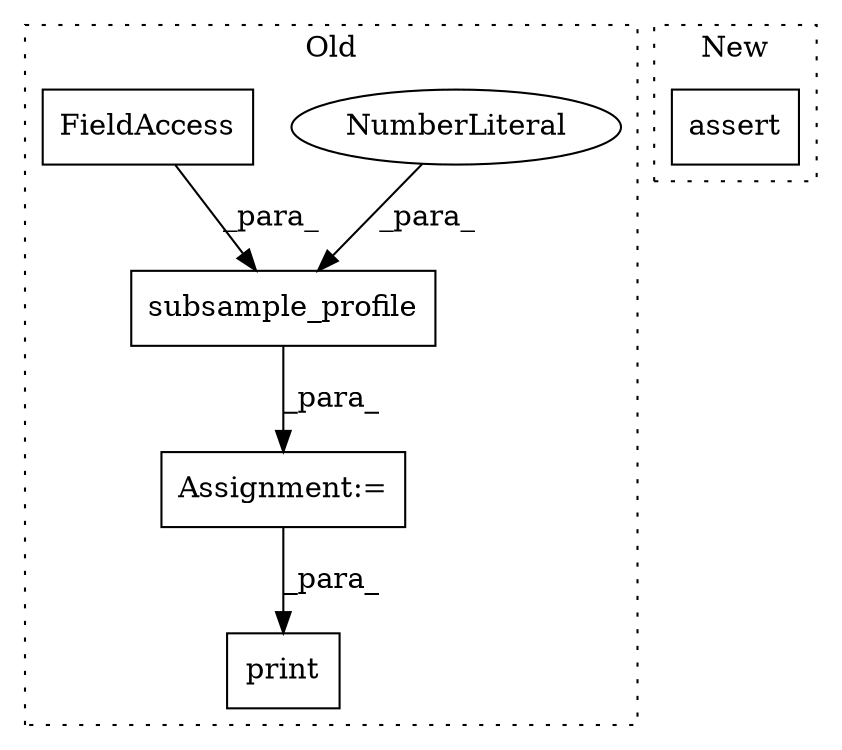 digraph G {
subgraph cluster0 {
1 [label="subsample_profile" a="32" s="19807,19857" l="18,1" shape="box"];
3 [label="print" a="32" s="19864,19884" l="6,1" shape="box"];
4 [label="NumberLiteral" a="34" s="19855" l="2" shape="ellipse"];
5 [label="FieldAccess" a="22" s="19825" l="29" shape="box"];
6 [label="Assignment:=" a="7" s="19806" l="1" shape="box"];
label = "Old";
style="dotted";
}
subgraph cluster1 {
2 [label="assert" a="6" s="20476" l="7" shape="box"];
label = "New";
style="dotted";
}
1 -> 6 [label="_para_"];
4 -> 1 [label="_para_"];
5 -> 1 [label="_para_"];
6 -> 3 [label="_para_"];
}